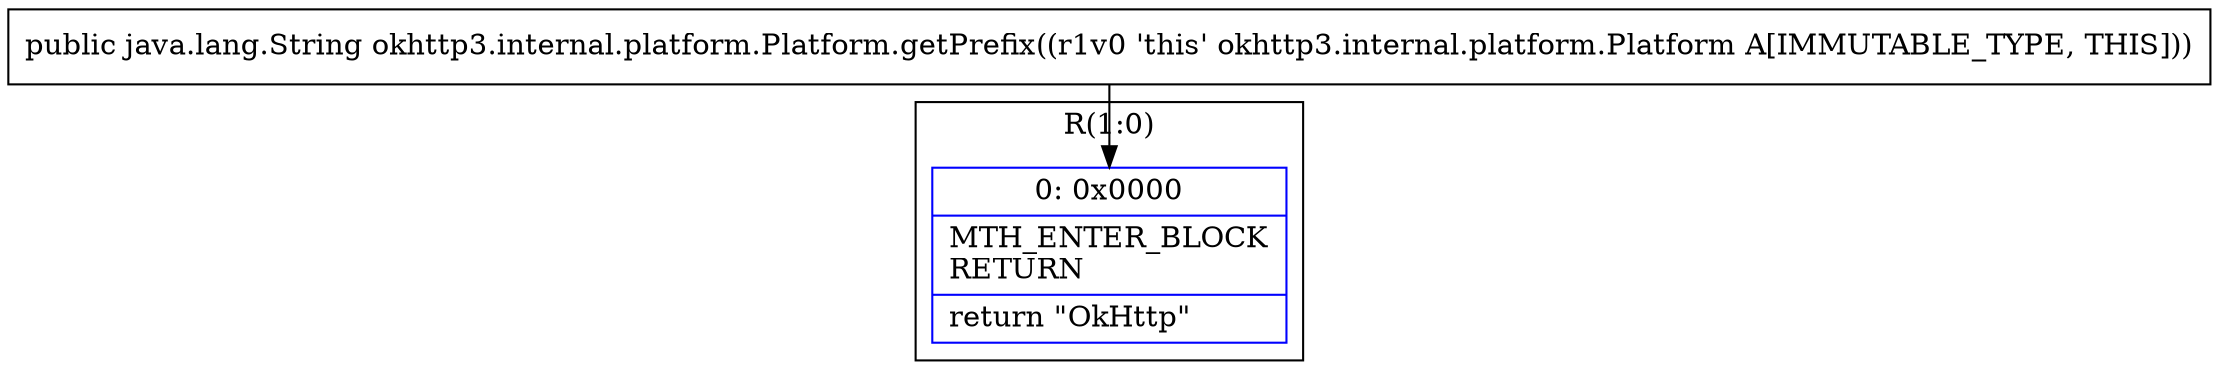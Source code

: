 digraph "CFG forokhttp3.internal.platform.Platform.getPrefix()Ljava\/lang\/String;" {
subgraph cluster_Region_1872246909 {
label = "R(1:0)";
node [shape=record,color=blue];
Node_0 [shape=record,label="{0\:\ 0x0000|MTH_ENTER_BLOCK\lRETURN\l|return \"OkHttp\"\l}"];
}
MethodNode[shape=record,label="{public java.lang.String okhttp3.internal.platform.Platform.getPrefix((r1v0 'this' okhttp3.internal.platform.Platform A[IMMUTABLE_TYPE, THIS])) }"];
MethodNode -> Node_0;
}

